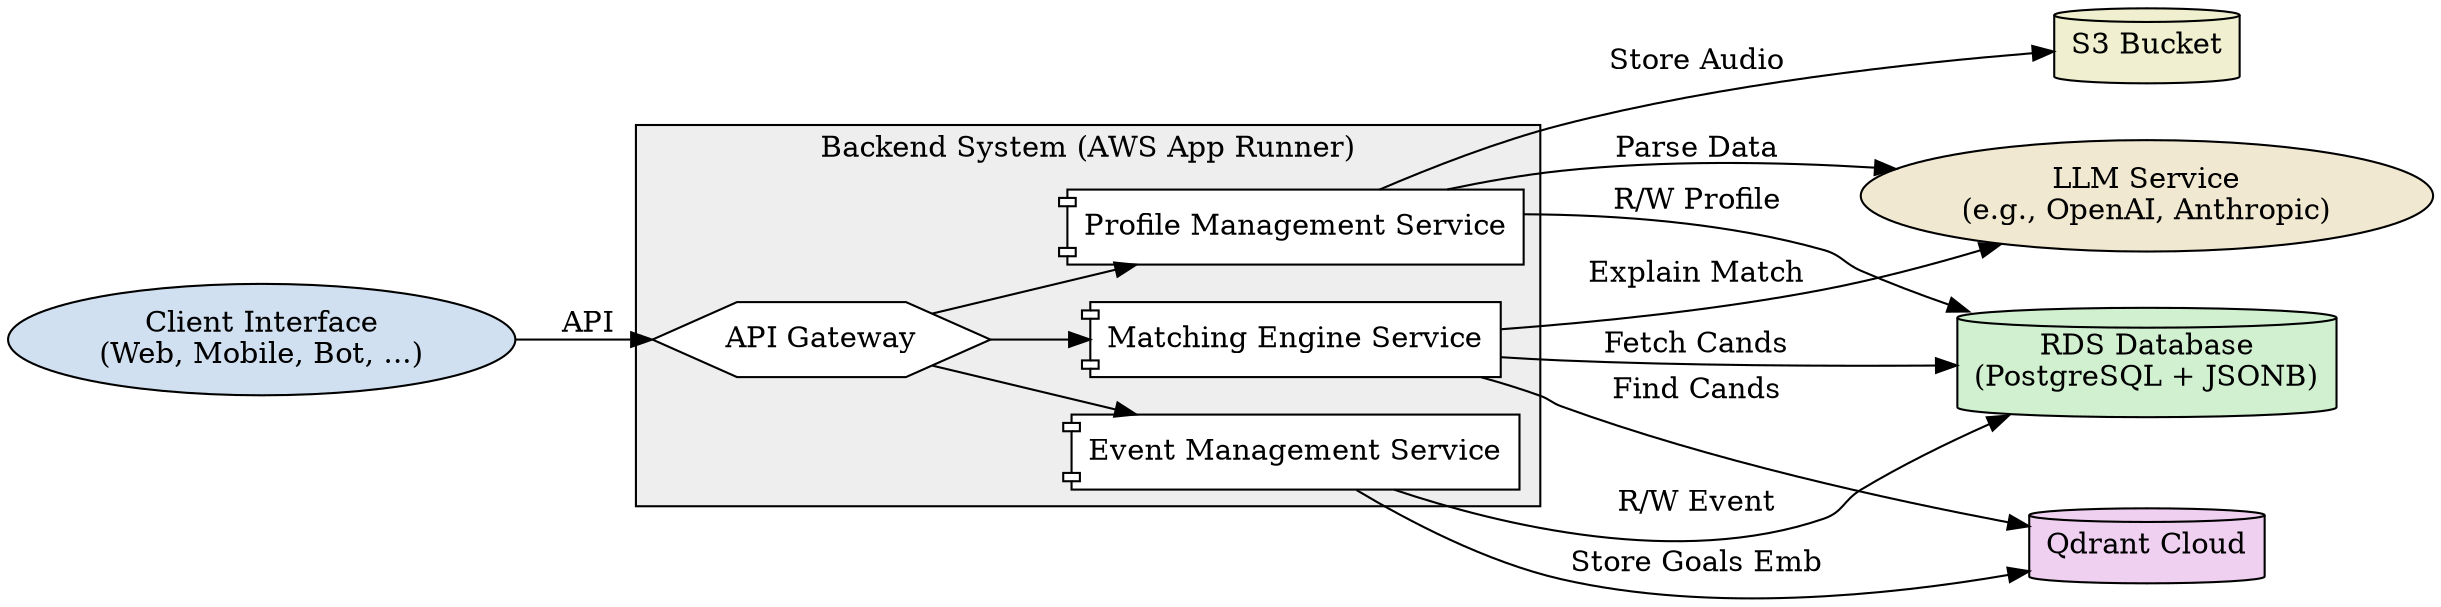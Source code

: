 digraph SystemComponents {
    rankdir=LR; // Layout Left to Right (similar to direction: right)
    node [shape=box, style=filled];

    // Client Interface
    ClientInterface [label="Client Interface\n(Web, Mobile, Bot, ...)", shape=ellipse, fillcolor="#d0e0f0"];

    // Backend Subgraph (Cluster for visual grouping)
    subgraph cluster_Backend {
        label = "Backend System (AWS App Runner)";
        style = filled;
        fillcolor = "#eeeeee";
        node [shape=component, style=filled, fillcolor="#ffffff"];

        APIGateway [label="API Gateway", shape=hexagon];
        ProfileService [label="Profile Management Service"];
        EventService [label="Event Management Service"];
        MatchingEngine [label="Matching Engine Service"];
    }

    // External/Managed Services
    LLMService [label="LLM Service\n(e.g., OpenAI, Anthropic)", shape=ellipse, fillcolor="#f0e8d0"];
    RDSDatabase [label="RDS Database\n(PostgreSQL + JSONB)", shape=cylinder, fillcolor="#d0f0d0"];
    QdrantCloud [label="Qdrant Cloud", shape=cylinder, fillcolor="#f0d0f0"];
    S3Bucket [label="S3 Bucket", shape=cylinder, fillcolor="#f0f0d0"];

    // Connections
    ClientInterface -> APIGateway [label=" API"];

    APIGateway -> ProfileService;
    APIGateway -> EventService;
    APIGateway -> MatchingEngine;

    ProfileService -> LLMService [label=" Parse Data"];
    ProfileService -> RDSDatabase [label=" R/W Profile"];
    ProfileService -> S3Bucket [label=" Store Audio"];

    EventService -> RDSDatabase [label=" R/W Event"];
    EventService -> QdrantCloud [label=" Store Goals Emb"];

    MatchingEngine -> QdrantCloud [label=" Find Cands"];
    MatchingEngine -> RDSDatabase [label=" Fetch Cands"];
    MatchingEngine -> LLMService [label=" Explain Match"];
} 